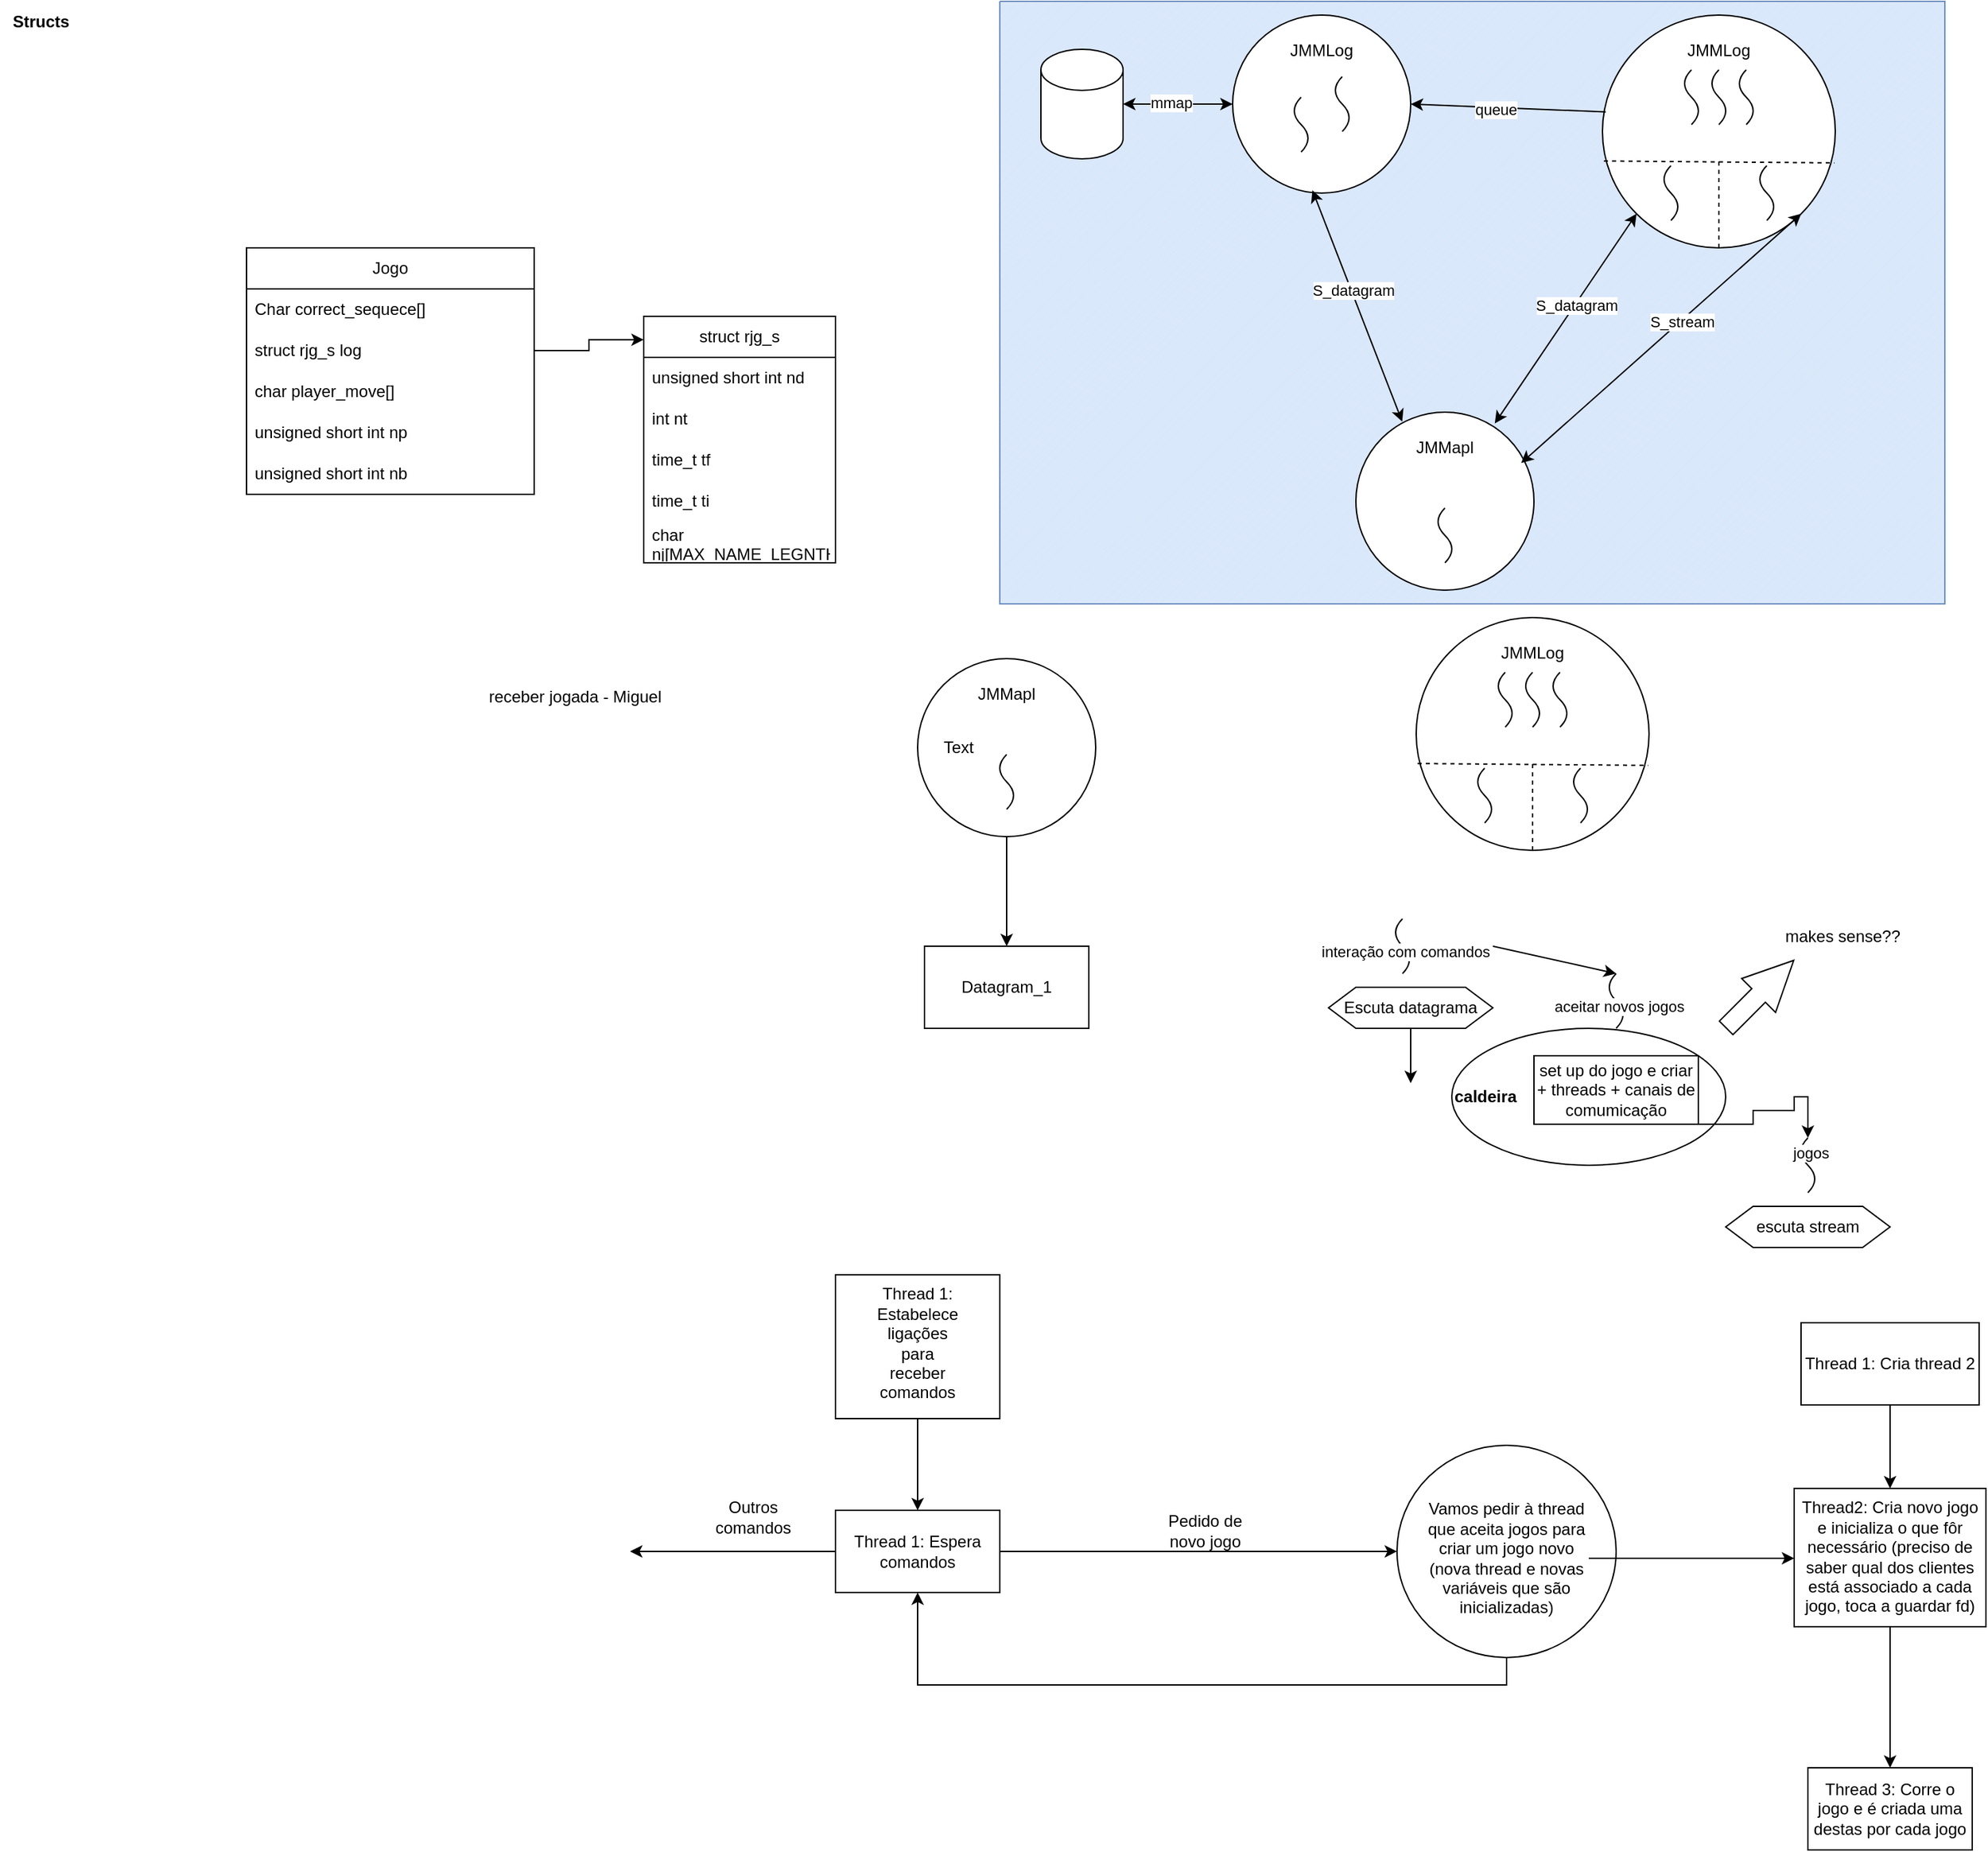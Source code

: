 <mxfile version="26.1.1">
  <diagram id="8d_Tv3xV8jHTPdsMeVaf" name="Page-1">
    <mxGraphModel dx="2261" dy="781" grid="1" gridSize="10" guides="1" tooltips="1" connect="1" arrows="1" fold="1" page="1" pageScale="1" pageWidth="827" pageHeight="1169" math="0" shadow="0">
      <root>
        <mxCell id="0" />
        <mxCell id="1" parent="0" />
        <mxCell id="Th-7SKPegKyFKUl-QJ56-34" value="" style="verticalLabelPosition=bottom;verticalAlign=top;html=1;shape=mxgraph.basic.patternFillRect;fillStyle=diag;step=5;fillStrokeWidth=0.2;fillStrokeColor=#dddddd;fillColor=#dae8fc;strokeColor=#6c8ebf;" parent="1" vertex="1">
          <mxGeometry x="-60" y="60" width="690" height="440" as="geometry" />
        </mxCell>
        <mxCell id="Th-7SKPegKyFKUl-QJ56-32" value="" style="group" parent="1" vertex="1" connectable="0">
          <mxGeometry x="380" y="70" width="170" height="170" as="geometry" />
        </mxCell>
        <mxCell id="Th-7SKPegKyFKUl-QJ56-6" value="JMMLog" style="ellipse;whiteSpace=wrap;html=1;aspect=fixed;verticalAlign=top;spacingTop=12;" parent="Th-7SKPegKyFKUl-QJ56-32" vertex="1">
          <mxGeometry width="170" height="170" as="geometry" />
        </mxCell>
        <mxCell id="Th-7SKPegKyFKUl-QJ56-7" value="" style="curved=1;endArrow=none;html=1;rounded=0;startFill=0;bendable=0;editable=1;movable=1;resizable=1;rotatable=1;deletable=1;locked=0;connectable=1;anchorPointDirection=0;" parent="Th-7SKPegKyFKUl-QJ56-32" edge="1">
          <mxGeometry width="50" height="50" relative="1" as="geometry">
            <mxPoint x="65" y="80" as="sourcePoint" />
            <mxPoint x="65" y="40" as="targetPoint" />
            <Array as="points">
              <mxPoint x="75" y="70" />
              <mxPoint x="55" y="50" />
            </Array>
          </mxGeometry>
        </mxCell>
        <mxCell id="Th-7SKPegKyFKUl-QJ56-10" value="" style="curved=1;endArrow=none;html=1;rounded=0;startFill=0;bendable=0;editable=1;movable=1;resizable=1;rotatable=1;deletable=1;locked=0;connectable=1;anchorPointDirection=0;" parent="Th-7SKPegKyFKUl-QJ56-32" edge="1">
          <mxGeometry width="50" height="50" relative="1" as="geometry">
            <mxPoint x="50" y="150" as="sourcePoint" />
            <mxPoint x="50" y="110" as="targetPoint" />
            <Array as="points">
              <mxPoint x="60" y="140" />
              <mxPoint x="40" y="120" />
            </Array>
          </mxGeometry>
        </mxCell>
        <mxCell id="Th-7SKPegKyFKUl-QJ56-12" value="" style="curved=1;endArrow=none;html=1;rounded=0;startFill=0;bendable=0;editable=1;movable=1;resizable=1;rotatable=1;deletable=1;locked=0;connectable=1;anchorPointDirection=0;" parent="Th-7SKPegKyFKUl-QJ56-32" edge="1">
          <mxGeometry width="50" height="50" relative="1" as="geometry">
            <mxPoint x="85" y="80" as="sourcePoint" />
            <mxPoint x="85" y="40" as="targetPoint" />
            <Array as="points">
              <mxPoint x="95" y="70" />
              <mxPoint x="75" y="50" />
            </Array>
          </mxGeometry>
        </mxCell>
        <mxCell id="Th-7SKPegKyFKUl-QJ56-13" value="" style="curved=1;endArrow=none;html=1;rounded=0;startFill=0;bendable=0;editable=1;movable=1;resizable=1;rotatable=1;deletable=1;locked=0;connectable=1;anchorPointDirection=0;" parent="Th-7SKPegKyFKUl-QJ56-32" edge="1">
          <mxGeometry width="50" height="50" relative="1" as="geometry">
            <mxPoint x="105" y="80" as="sourcePoint" />
            <mxPoint x="105" y="40" as="targetPoint" />
            <Array as="points">
              <mxPoint x="115" y="70" />
              <mxPoint x="95" y="50" />
            </Array>
          </mxGeometry>
        </mxCell>
        <mxCell id="Th-7SKPegKyFKUl-QJ56-14" value="" style="curved=1;endArrow=none;html=1;rounded=0;startFill=0;bendable=0;editable=1;movable=1;resizable=1;rotatable=1;deletable=1;locked=0;connectable=1;anchorPointDirection=0;" parent="Th-7SKPegKyFKUl-QJ56-32" edge="1">
          <mxGeometry width="50" height="50" relative="1" as="geometry">
            <mxPoint x="120" y="150" as="sourcePoint" />
            <mxPoint x="120" y="110" as="targetPoint" />
            <Array as="points">
              <mxPoint x="130" y="140" />
              <mxPoint x="110" y="120" />
            </Array>
          </mxGeometry>
        </mxCell>
        <mxCell id="Th-7SKPegKyFKUl-QJ56-15" value="" style="endArrow=none;dashed=1;html=1;rounded=0;entryX=0.996;entryY=0.635;entryDx=0;entryDy=0;entryPerimeter=0;exitX=0.006;exitY=0.627;exitDx=0;exitDy=0;exitPerimeter=0;" parent="Th-7SKPegKyFKUl-QJ56-32" source="Th-7SKPegKyFKUl-QJ56-6" target="Th-7SKPegKyFKUl-QJ56-6" edge="1">
          <mxGeometry width="50" height="50" relative="1" as="geometry">
            <mxPoint x="20" y="240" as="sourcePoint" />
            <mxPoint x="70" y="190" as="targetPoint" />
          </mxGeometry>
        </mxCell>
        <mxCell id="Th-7SKPegKyFKUl-QJ56-17" value="" style="endArrow=none;dashed=1;html=1;rounded=0;exitX=0.5;exitY=1;exitDx=0;exitDy=0;" parent="Th-7SKPegKyFKUl-QJ56-32" source="Th-7SKPegKyFKUl-QJ56-6" edge="1">
          <mxGeometry width="50" height="50" relative="1" as="geometry">
            <mxPoint x="20" y="240" as="sourcePoint" />
            <mxPoint x="85" y="107" as="targetPoint" />
          </mxGeometry>
        </mxCell>
        <mxCell id="Th-7SKPegKyFKUl-QJ56-8" value="" style="group" parent="1" vertex="1" connectable="0">
          <mxGeometry x="110" y="70" width="130" height="130" as="geometry" />
        </mxCell>
        <mxCell id="Th-7SKPegKyFKUl-QJ56-1" value="JMMLog" style="ellipse;whiteSpace=wrap;html=1;aspect=fixed;verticalAlign=top;spacingTop=12;" parent="Th-7SKPegKyFKUl-QJ56-8" vertex="1">
          <mxGeometry width="130" height="130" as="geometry" />
        </mxCell>
        <mxCell id="Th-7SKPegKyFKUl-QJ56-3" value="" style="curved=1;endArrow=none;html=1;rounded=0;startFill=0;bendable=0;editable=1;movable=1;resizable=1;rotatable=1;deletable=1;locked=0;connectable=1;anchorPointDirection=0;" parent="Th-7SKPegKyFKUl-QJ56-8" edge="1">
          <mxGeometry width="50" height="50" relative="1" as="geometry">
            <mxPoint x="80" y="85" as="sourcePoint" />
            <mxPoint x="80" y="45" as="targetPoint" />
            <Array as="points">
              <mxPoint x="90" y="75" />
              <mxPoint x="70" y="55" />
            </Array>
          </mxGeometry>
        </mxCell>
        <mxCell id="Th-7SKPegKyFKUl-QJ56-5" value="" style="curved=1;endArrow=none;html=1;rounded=0;startFill=0;bendable=0;editable=1;movable=1;resizable=1;rotatable=1;deletable=1;locked=0;connectable=1;anchorPointDirection=0;" parent="Th-7SKPegKyFKUl-QJ56-8" edge="1">
          <mxGeometry width="50" height="50" relative="1" as="geometry">
            <mxPoint x="50" y="100" as="sourcePoint" />
            <mxPoint x="50" y="60" as="targetPoint" />
            <Array as="points">
              <mxPoint x="60" y="90" />
              <mxPoint x="40" y="70" />
            </Array>
          </mxGeometry>
        </mxCell>
        <mxCell id="Th-7SKPegKyFKUl-QJ56-9" value="" style="group" parent="1" vertex="1" connectable="0">
          <mxGeometry x="200" y="360" width="130" height="130" as="geometry" />
        </mxCell>
        <mxCell id="Th-7SKPegKyFKUl-QJ56-2" value="JMMapl" style="ellipse;whiteSpace=wrap;html=1;aspect=fixed;verticalAlign=top;spacingTop=12;" parent="Th-7SKPegKyFKUl-QJ56-9" vertex="1">
          <mxGeometry width="130" height="130" as="geometry" />
        </mxCell>
        <mxCell id="Th-7SKPegKyFKUl-QJ56-4" value="" style="curved=1;endArrow=none;html=1;rounded=0;startFill=0;bendable=0;editable=1;movable=1;resizable=1;rotatable=1;deletable=1;locked=0;connectable=1;anchorPointDirection=0;" parent="Th-7SKPegKyFKUl-QJ56-9" edge="1">
          <mxGeometry width="50" height="50" relative="1" as="geometry">
            <mxPoint x="65" y="110" as="sourcePoint" />
            <mxPoint x="65" y="70" as="targetPoint" />
            <Array as="points">
              <mxPoint x="75" y="100" />
              <mxPoint x="55" y="80" />
            </Array>
          </mxGeometry>
        </mxCell>
        <mxCell id="Th-7SKPegKyFKUl-QJ56-19" value="" style="endArrow=classic;startArrow=classic;html=1;rounded=0;entryX=0;entryY=1;entryDx=0;entryDy=0;exitX=0.78;exitY=0.063;exitDx=0;exitDy=0;exitPerimeter=0;" parent="1" source="Th-7SKPegKyFKUl-QJ56-2" target="Th-7SKPegKyFKUl-QJ56-6" edge="1">
          <mxGeometry width="50" height="50" relative="1" as="geometry">
            <mxPoint x="430" y="270" as="sourcePoint" />
            <mxPoint x="480" y="220" as="targetPoint" />
          </mxGeometry>
        </mxCell>
        <mxCell id="Th-7SKPegKyFKUl-QJ56-20" value="S_datagram" style="edgeLabel;html=1;align=center;verticalAlign=middle;resizable=0;points=[];" parent="Th-7SKPegKyFKUl-QJ56-19" vertex="1" connectable="0">
          <mxGeometry x="0.139" y="-1" relative="1" as="geometry">
            <mxPoint as="offset" />
          </mxGeometry>
        </mxCell>
        <mxCell id="Th-7SKPegKyFKUl-QJ56-21" value="" style="endArrow=classic;startArrow=classic;html=1;rounded=0;entryX=1;entryY=1;entryDx=0;entryDy=0;exitX=0.928;exitY=0.286;exitDx=0;exitDy=0;exitPerimeter=0;" parent="1" source="Th-7SKPegKyFKUl-QJ56-2" target="Th-7SKPegKyFKUl-QJ56-6" edge="1">
          <mxGeometry width="50" height="50" relative="1" as="geometry">
            <mxPoint x="350" y="403" as="sourcePoint" />
            <mxPoint x="484" y="210" as="targetPoint" />
          </mxGeometry>
        </mxCell>
        <mxCell id="Th-7SKPegKyFKUl-QJ56-22" value="S_stream" style="edgeLabel;html=1;align=center;verticalAlign=middle;resizable=0;points=[];" parent="Th-7SKPegKyFKUl-QJ56-21" vertex="1" connectable="0">
          <mxGeometry x="0.139" y="-1" relative="1" as="geometry">
            <mxPoint as="offset" />
          </mxGeometry>
        </mxCell>
        <mxCell id="Th-7SKPegKyFKUl-QJ56-23" value="" style="endArrow=classic;startArrow=classic;html=1;rounded=0;entryX=0.448;entryY=0.984;entryDx=0;entryDy=0;exitX=0.26;exitY=0.053;exitDx=0;exitDy=0;exitPerimeter=0;entryPerimeter=0;" parent="1" source="Th-7SKPegKyFKUl-QJ56-2" target="Th-7SKPegKyFKUl-QJ56-1" edge="1">
          <mxGeometry width="50" height="50" relative="1" as="geometry">
            <mxPoint x="311" y="378" as="sourcePoint" />
            <mxPoint x="445" y="185" as="targetPoint" />
          </mxGeometry>
        </mxCell>
        <mxCell id="Th-7SKPegKyFKUl-QJ56-24" value="S_datagram" style="edgeLabel;html=1;align=center;verticalAlign=middle;resizable=0;points=[];" parent="Th-7SKPegKyFKUl-QJ56-23" vertex="1" connectable="0">
          <mxGeometry x="0.139" y="-1" relative="1" as="geometry">
            <mxPoint as="offset" />
          </mxGeometry>
        </mxCell>
        <mxCell id="Th-7SKPegKyFKUl-QJ56-25" value="" style="endArrow=classic;html=1;rounded=0;entryX=1;entryY=0.5;entryDx=0;entryDy=0;exitX=0.014;exitY=0.416;exitDx=0;exitDy=0;exitPerimeter=0;" parent="1" source="Th-7SKPegKyFKUl-QJ56-6" target="Th-7SKPegKyFKUl-QJ56-1" edge="1">
          <mxGeometry width="50" height="50" relative="1" as="geometry">
            <mxPoint x="430" y="270" as="sourcePoint" />
            <mxPoint x="480" y="220" as="targetPoint" />
          </mxGeometry>
        </mxCell>
        <mxCell id="Th-7SKPegKyFKUl-QJ56-26" value="queue" style="edgeLabel;html=1;align=center;verticalAlign=middle;resizable=0;points=[];" parent="Th-7SKPegKyFKUl-QJ56-25" vertex="1" connectable="0">
          <mxGeometry x="0.131" y="1" relative="1" as="geometry">
            <mxPoint as="offset" />
          </mxGeometry>
        </mxCell>
        <mxCell id="Th-7SKPegKyFKUl-QJ56-27" value="" style="shape=cylinder3;whiteSpace=wrap;html=1;boundedLbl=1;backgroundOutline=1;size=15;" parent="1" vertex="1">
          <mxGeometry x="-30" y="95" width="60" height="80" as="geometry" />
        </mxCell>
        <mxCell id="Th-7SKPegKyFKUl-QJ56-28" value="" style="endArrow=classic;startArrow=classic;html=1;rounded=0;entryX=1;entryY=0.5;entryDx=0;entryDy=0;exitX=0;exitY=0.5;exitDx=0;exitDy=0;entryPerimeter=0;" parent="1" source="Th-7SKPegKyFKUl-QJ56-1" target="Th-7SKPegKyFKUl-QJ56-27" edge="1">
          <mxGeometry width="50" height="50" relative="1" as="geometry">
            <mxPoint x="244" y="377" as="sourcePoint" />
            <mxPoint x="178" y="208" as="targetPoint" />
          </mxGeometry>
        </mxCell>
        <mxCell id="Th-7SKPegKyFKUl-QJ56-29" value="mmap" style="edgeLabel;html=1;align=center;verticalAlign=middle;resizable=0;points=[];" parent="Th-7SKPegKyFKUl-QJ56-28" vertex="1" connectable="0">
          <mxGeometry x="0.139" y="-1" relative="1" as="geometry">
            <mxPoint as="offset" />
          </mxGeometry>
        </mxCell>
        <mxCell id="Th-7SKPegKyFKUl-QJ56-35" value="" style="group" parent="1" vertex="1" connectable="0">
          <mxGeometry x="-120" y="540" width="130" height="130" as="geometry" />
        </mxCell>
        <mxCell id="Th-7SKPegKyFKUl-QJ56-36" value="JMMapl" style="ellipse;whiteSpace=wrap;html=1;aspect=fixed;verticalAlign=top;spacingTop=12;" parent="Th-7SKPegKyFKUl-QJ56-35" vertex="1">
          <mxGeometry width="130" height="130" as="geometry" />
        </mxCell>
        <mxCell id="Th-7SKPegKyFKUl-QJ56-37" value="" style="curved=1;endArrow=none;html=1;rounded=0;startFill=0;bendable=0;editable=1;movable=1;resizable=1;rotatable=1;deletable=1;locked=0;connectable=1;anchorPointDirection=0;" parent="Th-7SKPegKyFKUl-QJ56-35" edge="1">
          <mxGeometry width="50" height="50" relative="1" as="geometry">
            <mxPoint x="65" y="110" as="sourcePoint" />
            <mxPoint x="65" y="70" as="targetPoint" />
            <Array as="points">
              <mxPoint x="75" y="100" />
              <mxPoint x="55" y="80" />
            </Array>
          </mxGeometry>
        </mxCell>
        <mxCell id="Th-7SKPegKyFKUl-QJ56-38" value="Datagram_1" style="rounded=0;whiteSpace=wrap;html=1;" parent="1" vertex="1">
          <mxGeometry x="-115" y="750" width="120" height="60" as="geometry" />
        </mxCell>
        <mxCell id="Th-7SKPegKyFKUl-QJ56-39" style="edgeStyle=orthogonalEdgeStyle;rounded=0;orthogonalLoop=1;jettySize=auto;html=1;entryX=0.5;entryY=0;entryDx=0;entryDy=0;" parent="1" source="Th-7SKPegKyFKUl-QJ56-36" target="Th-7SKPegKyFKUl-QJ56-38" edge="1">
          <mxGeometry relative="1" as="geometry" />
        </mxCell>
        <mxCell id="HVZy2vT5VocTmCp-7T6i-1" value="Jogo" style="swimlane;fontStyle=0;childLayout=stackLayout;horizontal=1;startSize=30;horizontalStack=0;resizeParent=1;resizeParentMax=0;resizeLast=0;collapsible=1;marginBottom=0;whiteSpace=wrap;html=1;" parent="1" vertex="1">
          <mxGeometry x="-610" y="240" width="210" height="180" as="geometry" />
        </mxCell>
        <mxCell id="HVZy2vT5VocTmCp-7T6i-2" value="Char correct_sequece[]" style="text;strokeColor=none;fillColor=none;align=left;verticalAlign=middle;spacingLeft=4;spacingRight=4;overflow=hidden;points=[[0,0.5],[1,0.5]];portConstraint=eastwest;rotatable=0;whiteSpace=wrap;html=1;" parent="HVZy2vT5VocTmCp-7T6i-1" vertex="1">
          <mxGeometry y="30" width="210" height="30" as="geometry" />
        </mxCell>
        <mxCell id="HVZy2vT5VocTmCp-7T6i-39" value="&lt;span style=&quot;text-align: center;&quot;&gt;struct rjg_s log&lt;/span&gt;" style="text;strokeColor=none;fillColor=none;align=left;verticalAlign=middle;spacingLeft=4;spacingRight=4;overflow=hidden;points=[[0,0.5],[1,0.5]];portConstraint=eastwest;rotatable=0;whiteSpace=wrap;html=1;" parent="HVZy2vT5VocTmCp-7T6i-1" vertex="1">
          <mxGeometry y="60" width="210" height="30" as="geometry" />
        </mxCell>
        <mxCell id="HVZy2vT5VocTmCp-7T6i-42" value="char player_move[]" style="text;strokeColor=none;fillColor=none;align=left;verticalAlign=middle;spacingLeft=4;spacingRight=4;overflow=hidden;points=[[0,0.5],[1,0.5]];portConstraint=eastwest;rotatable=0;whiteSpace=wrap;html=1;" parent="HVZy2vT5VocTmCp-7T6i-1" vertex="1">
          <mxGeometry y="90" width="210" height="30" as="geometry" />
        </mxCell>
        <mxCell id="HVZy2vT5VocTmCp-7T6i-43" value="unsigned short int np" style="text;strokeColor=none;fillColor=none;align=left;verticalAlign=middle;spacingLeft=4;spacingRight=4;overflow=hidden;points=[[0,0.5],[1,0.5]];portConstraint=eastwest;rotatable=0;whiteSpace=wrap;html=1;" parent="HVZy2vT5VocTmCp-7T6i-1" vertex="1">
          <mxGeometry y="120" width="210" height="30" as="geometry" />
        </mxCell>
        <mxCell id="HVZy2vT5VocTmCp-7T6i-44" value="unsigned short int nb" style="text;strokeColor=none;fillColor=none;align=left;verticalAlign=middle;spacingLeft=4;spacingRight=4;overflow=hidden;points=[[0,0.5],[1,0.5]];portConstraint=eastwest;rotatable=0;whiteSpace=wrap;html=1;" parent="HVZy2vT5VocTmCp-7T6i-1" vertex="1">
          <mxGeometry y="150" width="210" height="30" as="geometry" />
        </mxCell>
        <mxCell id="HVZy2vT5VocTmCp-7T6i-35" value="struct rjg_s" style="swimlane;fontStyle=0;childLayout=stackLayout;horizontal=1;startSize=30;horizontalStack=0;resizeParent=1;resizeParentMax=0;resizeLast=0;collapsible=1;marginBottom=0;whiteSpace=wrap;html=1;" parent="1" vertex="1">
          <mxGeometry x="-320" y="290" width="140" height="180" as="geometry" />
        </mxCell>
        <mxCell id="HVZy2vT5VocTmCp-7T6i-3" value="unsigned short int nd" style="text;strokeColor=none;fillColor=none;align=left;verticalAlign=middle;spacingLeft=4;spacingRight=4;overflow=hidden;points=[[0,0.5],[1,0.5]];portConstraint=eastwest;rotatable=0;whiteSpace=wrap;html=1;" parent="HVZy2vT5VocTmCp-7T6i-35" vertex="1">
          <mxGeometry y="30" width="140" height="30" as="geometry" />
        </mxCell>
        <mxCell id="HVZy2vT5VocTmCp-7T6i-34" value="int nt" style="text;strokeColor=none;fillColor=none;align=left;verticalAlign=middle;spacingLeft=4;spacingRight=4;overflow=hidden;points=[[0,0.5],[1,0.5]];portConstraint=eastwest;rotatable=0;whiteSpace=wrap;html=1;" parent="HVZy2vT5VocTmCp-7T6i-35" vertex="1">
          <mxGeometry y="60" width="140" height="30" as="geometry" />
        </mxCell>
        <mxCell id="HVZy2vT5VocTmCp-7T6i-33" value="time_t tf" style="text;strokeColor=none;fillColor=none;align=left;verticalAlign=middle;spacingLeft=4;spacingRight=4;overflow=hidden;points=[[0,0.5],[1,0.5]];portConstraint=eastwest;rotatable=0;whiteSpace=wrap;html=1;" parent="HVZy2vT5VocTmCp-7T6i-35" vertex="1">
          <mxGeometry y="90" width="140" height="30" as="geometry" />
        </mxCell>
        <mxCell id="HVZy2vT5VocTmCp-7T6i-32" value="time_t ti" style="text;strokeColor=none;fillColor=none;align=left;verticalAlign=middle;spacingLeft=4;spacingRight=4;overflow=hidden;points=[[0,0.5],[1,0.5]];portConstraint=eastwest;rotatable=0;whiteSpace=wrap;html=1;" parent="HVZy2vT5VocTmCp-7T6i-35" vertex="1">
          <mxGeometry y="120" width="140" height="30" as="geometry" />
        </mxCell>
        <mxCell id="HVZy2vT5VocTmCp-7T6i-4" value="char nj[MAX_NAME_LEGNTH]" style="text;strokeColor=none;fillColor=none;align=left;verticalAlign=middle;spacingLeft=4;spacingRight=4;overflow=hidden;points=[[0,0.5],[1,0.5]];portConstraint=eastwest;rotatable=0;whiteSpace=wrap;html=1;" parent="HVZy2vT5VocTmCp-7T6i-35" vertex="1">
          <mxGeometry y="150" width="140" height="30" as="geometry" />
        </mxCell>
        <mxCell id="HVZy2vT5VocTmCp-7T6i-40" style="edgeStyle=orthogonalEdgeStyle;rounded=0;orthogonalLoop=1;jettySize=auto;html=1;entryX=0;entryY=0.095;entryDx=0;entryDy=0;entryPerimeter=0;" parent="1" source="HVZy2vT5VocTmCp-7T6i-39" target="HVZy2vT5VocTmCp-7T6i-35" edge="1">
          <mxGeometry relative="1" as="geometry" />
        </mxCell>
        <mxCell id="HVZy2vT5VocTmCp-7T6i-45" value="&lt;b&gt;Structs&lt;/b&gt;" style="text;html=1;align=center;verticalAlign=middle;whiteSpace=wrap;rounded=0;" parent="1" vertex="1">
          <mxGeometry x="-790" y="60" width="60" height="30" as="geometry" />
        </mxCell>
        <mxCell id="HVZy2vT5VocTmCp-7T6i-46" value="" style="group" parent="1" vertex="1" connectable="0">
          <mxGeometry x="244" y="510" width="170" height="170" as="geometry" />
        </mxCell>
        <mxCell id="HVZy2vT5VocTmCp-7T6i-47" value="JMMLog" style="ellipse;whiteSpace=wrap;html=1;aspect=fixed;verticalAlign=top;spacingTop=12;" parent="HVZy2vT5VocTmCp-7T6i-46" vertex="1">
          <mxGeometry width="170" height="170" as="geometry" />
        </mxCell>
        <mxCell id="HVZy2vT5VocTmCp-7T6i-48" value="" style="curved=1;endArrow=none;html=1;rounded=0;startFill=0;bendable=0;editable=1;movable=1;resizable=1;rotatable=1;deletable=1;locked=0;connectable=1;anchorPointDirection=0;" parent="HVZy2vT5VocTmCp-7T6i-46" edge="1">
          <mxGeometry width="50" height="50" relative="1" as="geometry">
            <mxPoint x="65" y="80" as="sourcePoint" />
            <mxPoint x="65" y="40" as="targetPoint" />
            <Array as="points">
              <mxPoint x="75" y="70" />
              <mxPoint x="55" y="50" />
            </Array>
          </mxGeometry>
        </mxCell>
        <mxCell id="HVZy2vT5VocTmCp-7T6i-49" value="" style="curved=1;endArrow=none;html=1;rounded=0;startFill=0;bendable=0;editable=1;movable=1;resizable=1;rotatable=1;deletable=1;locked=0;connectable=1;anchorPointDirection=0;" parent="HVZy2vT5VocTmCp-7T6i-46" edge="1">
          <mxGeometry width="50" height="50" relative="1" as="geometry">
            <mxPoint x="50" y="150" as="sourcePoint" />
            <mxPoint x="50" y="110" as="targetPoint" />
            <Array as="points">
              <mxPoint x="60" y="140" />
              <mxPoint x="40" y="120" />
            </Array>
          </mxGeometry>
        </mxCell>
        <mxCell id="HVZy2vT5VocTmCp-7T6i-50" value="" style="curved=1;endArrow=none;html=1;rounded=0;startFill=0;bendable=0;editable=1;movable=1;resizable=1;rotatable=1;deletable=1;locked=0;connectable=1;anchorPointDirection=0;" parent="HVZy2vT5VocTmCp-7T6i-46" edge="1">
          <mxGeometry width="50" height="50" relative="1" as="geometry">
            <mxPoint x="85" y="80" as="sourcePoint" />
            <mxPoint x="85" y="40" as="targetPoint" />
            <Array as="points">
              <mxPoint x="95" y="70" />
              <mxPoint x="75" y="50" />
            </Array>
          </mxGeometry>
        </mxCell>
        <mxCell id="HVZy2vT5VocTmCp-7T6i-51" value="" style="curved=1;endArrow=none;html=1;rounded=0;startFill=0;bendable=0;editable=1;movable=1;resizable=1;rotatable=1;deletable=1;locked=0;connectable=1;anchorPointDirection=0;" parent="HVZy2vT5VocTmCp-7T6i-46" edge="1">
          <mxGeometry width="50" height="50" relative="1" as="geometry">
            <mxPoint x="105" y="80" as="sourcePoint" />
            <mxPoint x="105" y="40" as="targetPoint" />
            <Array as="points">
              <mxPoint x="115" y="70" />
              <mxPoint x="95" y="50" />
            </Array>
          </mxGeometry>
        </mxCell>
        <mxCell id="HVZy2vT5VocTmCp-7T6i-52" value="" style="curved=1;endArrow=none;html=1;rounded=0;startFill=0;bendable=0;editable=1;movable=1;resizable=1;rotatable=1;deletable=1;locked=0;connectable=1;anchorPointDirection=0;" parent="HVZy2vT5VocTmCp-7T6i-46" edge="1">
          <mxGeometry width="50" height="50" relative="1" as="geometry">
            <mxPoint x="120" y="150" as="sourcePoint" />
            <mxPoint x="120" y="110" as="targetPoint" />
            <Array as="points">
              <mxPoint x="130" y="140" />
              <mxPoint x="110" y="120" />
            </Array>
          </mxGeometry>
        </mxCell>
        <mxCell id="HVZy2vT5VocTmCp-7T6i-53" value="" style="endArrow=none;dashed=1;html=1;rounded=0;entryX=0.996;entryY=0.635;entryDx=0;entryDy=0;entryPerimeter=0;exitX=0.006;exitY=0.627;exitDx=0;exitDy=0;exitPerimeter=0;" parent="HVZy2vT5VocTmCp-7T6i-46" source="HVZy2vT5VocTmCp-7T6i-47" target="HVZy2vT5VocTmCp-7T6i-47" edge="1">
          <mxGeometry width="50" height="50" relative="1" as="geometry">
            <mxPoint x="20" y="240" as="sourcePoint" />
            <mxPoint x="70" y="190" as="targetPoint" />
          </mxGeometry>
        </mxCell>
        <mxCell id="HVZy2vT5VocTmCp-7T6i-54" value="" style="endArrow=none;dashed=1;html=1;rounded=0;exitX=0.5;exitY=1;exitDx=0;exitDy=0;" parent="HVZy2vT5VocTmCp-7T6i-46" source="HVZy2vT5VocTmCp-7T6i-47" edge="1">
          <mxGeometry width="50" height="50" relative="1" as="geometry">
            <mxPoint x="20" y="240" as="sourcePoint" />
            <mxPoint x="85" y="107" as="targetPoint" />
          </mxGeometry>
        </mxCell>
        <mxCell id="HVZy2vT5VocTmCp-7T6i-58" value="" style="curved=1;endArrow=none;html=1;rounded=0;startFill=0;bendable=0;editable=1;movable=1;resizable=1;rotatable=1;deletable=1;locked=0;connectable=1;anchorPointDirection=0;" parent="1" edge="1">
          <mxGeometry width="50" height="50" relative="1" as="geometry">
            <mxPoint x="234" y="770" as="sourcePoint" />
            <mxPoint x="234" y="730" as="targetPoint" />
            <Array as="points">
              <mxPoint x="244" y="760" />
              <mxPoint x="224" y="740" />
            </Array>
          </mxGeometry>
        </mxCell>
        <mxCell id="HVZy2vT5VocTmCp-7T6i-59" value="interação com comandos" style="edgeLabel;html=1;align=center;verticalAlign=middle;resizable=0;points=[];" parent="HVZy2vT5VocTmCp-7T6i-58" vertex="1" connectable="0">
          <mxGeometry x="-0.134" y="1" relative="1" as="geometry">
            <mxPoint as="offset" />
          </mxGeometry>
        </mxCell>
        <mxCell id="HVZy2vT5VocTmCp-7T6i-61" style="edgeStyle=orthogonalEdgeStyle;rounded=0;orthogonalLoop=1;jettySize=auto;html=1;" parent="1" source="HVZy2vT5VocTmCp-7T6i-60" edge="1">
          <mxGeometry relative="1" as="geometry">
            <mxPoint x="240" y="850" as="targetPoint" />
          </mxGeometry>
        </mxCell>
        <mxCell id="HVZy2vT5VocTmCp-7T6i-60" value="Escuta datagrama" style="shape=hexagon;perimeter=hexagonPerimeter2;whiteSpace=wrap;html=1;fixedSize=1;" parent="1" vertex="1">
          <mxGeometry x="180" y="780" width="120" height="30" as="geometry" />
        </mxCell>
        <mxCell id="HVZy2vT5VocTmCp-7T6i-62" value="" style="curved=1;endArrow=none;html=1;rounded=0;startFill=0;bendable=0;editable=1;movable=1;resizable=1;rotatable=1;deletable=1;locked=0;connectable=1;anchorPointDirection=0;" parent="1" edge="1">
          <mxGeometry width="50" height="50" relative="1" as="geometry">
            <mxPoint x="390" y="810" as="sourcePoint" />
            <mxPoint x="390" y="770" as="targetPoint" />
            <Array as="points">
              <mxPoint x="400" y="800" />
              <mxPoint x="380" y="780" />
            </Array>
          </mxGeometry>
        </mxCell>
        <mxCell id="HVZy2vT5VocTmCp-7T6i-63" value="aceitar novos jogos" style="edgeLabel;html=1;align=center;verticalAlign=middle;resizable=0;points=[];" parent="HVZy2vT5VocTmCp-7T6i-62" vertex="1" connectable="0">
          <mxGeometry x="-0.134" y="1" relative="1" as="geometry">
            <mxPoint as="offset" />
          </mxGeometry>
        </mxCell>
        <mxCell id="HVZy2vT5VocTmCp-7T6i-64" value="" style="endArrow=classic;html=1;rounded=0;" parent="1" edge="1">
          <mxGeometry width="50" height="50" relative="1" as="geometry">
            <mxPoint x="300" y="750" as="sourcePoint" />
            <mxPoint x="390" y="770" as="targetPoint" />
          </mxGeometry>
        </mxCell>
        <mxCell id="HVZy2vT5VocTmCp-7T6i-68" style="edgeStyle=orthogonalEdgeStyle;rounded=0;orthogonalLoop=1;jettySize=auto;html=1;" parent="1" source="HVZy2vT5VocTmCp-7T6i-65" edge="1">
          <mxGeometry relative="1" as="geometry">
            <mxPoint x="530" y="890" as="targetPoint" />
            <Array as="points">
              <mxPoint x="390" y="880" />
              <mxPoint x="490" y="880" />
              <mxPoint x="490" y="870" />
              <mxPoint x="520" y="870" />
              <mxPoint x="520" y="860" />
              <mxPoint x="530" y="860" />
            </Array>
          </mxGeometry>
        </mxCell>
        <mxCell id="HVZy2vT5VocTmCp-7T6i-65" value="set up do jogo e criar + threads + canais de comumicação" style="rounded=0;whiteSpace=wrap;html=1;" parent="1" vertex="1">
          <mxGeometry x="330" y="830" width="120" height="50" as="geometry" />
        </mxCell>
        <mxCell id="HVZy2vT5VocTmCp-7T6i-66" value="" style="curved=1;endArrow=none;html=1;rounded=0;startFill=0;bendable=0;editable=1;movable=1;resizable=1;rotatable=1;deletable=1;locked=0;connectable=1;anchorPointDirection=0;" parent="1" edge="1">
          <mxGeometry width="50" height="50" relative="1" as="geometry">
            <mxPoint x="530" y="930" as="sourcePoint" />
            <mxPoint x="530" y="890" as="targetPoint" />
            <Array as="points">
              <mxPoint x="540" y="920" />
              <mxPoint x="520" y="900" />
            </Array>
          </mxGeometry>
        </mxCell>
        <mxCell id="HVZy2vT5VocTmCp-7T6i-67" value="jogos" style="edgeLabel;html=1;align=center;verticalAlign=middle;resizable=0;points=[];" parent="HVZy2vT5VocTmCp-7T6i-66" vertex="1" connectable="0">
          <mxGeometry x="-0.134" y="1" relative="1" as="geometry">
            <mxPoint y="-13" as="offset" />
          </mxGeometry>
        </mxCell>
        <mxCell id="HVZy2vT5VocTmCp-7T6i-69" value="escuta stream" style="shape=hexagon;perimeter=hexagonPerimeter2;whiteSpace=wrap;html=1;fixedSize=1;" parent="1" vertex="1">
          <mxGeometry x="470" y="940" width="120" height="30" as="geometry" />
        </mxCell>
        <mxCell id="HVZy2vT5VocTmCp-7T6i-70" value="" style="shape=flexArrow;endArrow=classic;html=1;rounded=0;width=14;endSize=11.75;" parent="1" edge="1">
          <mxGeometry width="50" height="50" relative="1" as="geometry">
            <mxPoint x="470" y="810" as="sourcePoint" />
            <mxPoint x="520" y="760" as="targetPoint" />
          </mxGeometry>
        </mxCell>
        <mxCell id="HVZy2vT5VocTmCp-7T6i-71" value="makes sense??" style="text;html=1;align=center;verticalAlign=middle;resizable=0;points=[];autosize=1;strokeColor=none;fillColor=none;" parent="1" vertex="1">
          <mxGeometry x="500" y="728" width="110" height="30" as="geometry" />
        </mxCell>
        <mxCell id="HVZy2vT5VocTmCp-7T6i-72" value="Text" style="text;html=1;align=center;verticalAlign=middle;whiteSpace=wrap;rounded=0;" parent="1" vertex="1">
          <mxGeometry x="-120" y="590" width="60" height="30" as="geometry" />
        </mxCell>
        <mxCell id="HVZy2vT5VocTmCp-7T6i-73" value="receber jogada - Miguel&lt;div&gt;&lt;br&gt;&lt;/div&gt;" style="text;html=1;align=center;verticalAlign=middle;whiteSpace=wrap;rounded=0;" parent="1" vertex="1">
          <mxGeometry x="-450" y="560" width="160" height="30" as="geometry" />
        </mxCell>
        <mxCell id="HVZy2vT5VocTmCp-7T6i-74" value="&lt;b&gt;caldeira&lt;/b&gt;" style="ellipse;whiteSpace=wrap;html=1;fillColor=none;align=left;" parent="1" vertex="1">
          <mxGeometry x="270" y="810" width="200" height="100" as="geometry" />
        </mxCell>
        <mxCell id="n_w2t4fLf4rySCo6PCcj-6" value="Pedido de novo jogo" style="text;html=1;align=center;verticalAlign=middle;whiteSpace=wrap;rounded=0;" vertex="1" parent="1">
          <mxGeometry x="60" y="1161.97" width="60" height="30" as="geometry" />
        </mxCell>
        <mxCell id="n_w2t4fLf4rySCo6PCcj-18" style="edgeStyle=orthogonalEdgeStyle;rounded=0;orthogonalLoop=1;jettySize=auto;html=1;exitX=0.5;exitY=1;exitDx=0;exitDy=0;entryX=0.5;entryY=1;entryDx=0;entryDy=0;" edge="1" parent="1" source="n_w2t4fLf4rySCo6PCcj-7" target="n_w2t4fLf4rySCo6PCcj-15">
          <mxGeometry relative="1" as="geometry" />
        </mxCell>
        <mxCell id="n_w2t4fLf4rySCo6PCcj-7" value="" style="ellipse;whiteSpace=wrap;html=1;" vertex="1" parent="1">
          <mxGeometry x="230" y="1114.47" width="160" height="155" as="geometry" />
        </mxCell>
        <mxCell id="n_w2t4fLf4rySCo6PCcj-9" style="edgeStyle=orthogonalEdgeStyle;rounded=0;orthogonalLoop=1;jettySize=auto;html=1;" edge="1" parent="1" source="n_w2t4fLf4rySCo6PCcj-8">
          <mxGeometry relative="1" as="geometry">
            <mxPoint x="520" y="1197" as="targetPoint" />
          </mxGeometry>
        </mxCell>
        <mxCell id="n_w2t4fLf4rySCo6PCcj-8" value="Vamos pedir à thread que aceita jogos para criar um jogo novo (nova thread e novas variáveis que são inicializadas)" style="text;html=1;align=center;verticalAlign=middle;whiteSpace=wrap;rounded=0;" vertex="1" parent="1">
          <mxGeometry x="250" y="1181.97" width="120" height="30" as="geometry" />
        </mxCell>
        <mxCell id="n_w2t4fLf4rySCo6PCcj-25" style="edgeStyle=orthogonalEdgeStyle;rounded=0;orthogonalLoop=1;jettySize=auto;html=1;" edge="1" parent="1" source="n_w2t4fLf4rySCo6PCcj-10">
          <mxGeometry relative="1" as="geometry">
            <mxPoint x="590" y="1350" as="targetPoint" />
          </mxGeometry>
        </mxCell>
        <mxCell id="n_w2t4fLf4rySCo6PCcj-10" value="Thread2: Cria novo jogo e inicializa o que fôr necessário (preciso de saber qual dos clientes está associado a cada jogo, toca a guardar fd)" style="rounded=0;whiteSpace=wrap;html=1;" vertex="1" parent="1">
          <mxGeometry x="520" y="1145.97" width="140" height="101" as="geometry" />
        </mxCell>
        <mxCell id="n_w2t4fLf4rySCo6PCcj-16" style="edgeStyle=orthogonalEdgeStyle;rounded=0;orthogonalLoop=1;jettySize=auto;html=1;exitX=0.5;exitY=1;exitDx=0;exitDy=0;entryX=0.5;entryY=0;entryDx=0;entryDy=0;" edge="1" parent="1" source="n_w2t4fLf4rySCo6PCcj-13" target="n_w2t4fLf4rySCo6PCcj-15">
          <mxGeometry relative="1" as="geometry" />
        </mxCell>
        <mxCell id="n_w2t4fLf4rySCo6PCcj-13" value="" style="rounded=0;whiteSpace=wrap;html=1;" vertex="1" parent="1">
          <mxGeometry x="-180" y="990" width="120" height="105" as="geometry" />
        </mxCell>
        <mxCell id="n_w2t4fLf4rySCo6PCcj-14" value="Thread 1: Estabelece ligações para receber comandos" style="text;html=1;align=center;verticalAlign=middle;whiteSpace=wrap;rounded=0;" vertex="1" parent="1">
          <mxGeometry x="-150" y="1025" width="60" height="30" as="geometry" />
        </mxCell>
        <mxCell id="n_w2t4fLf4rySCo6PCcj-17" style="edgeStyle=orthogonalEdgeStyle;rounded=0;orthogonalLoop=1;jettySize=auto;html=1;exitX=1;exitY=0.5;exitDx=0;exitDy=0;entryX=0;entryY=0.5;entryDx=0;entryDy=0;" edge="1" parent="1" source="n_w2t4fLf4rySCo6PCcj-15" target="n_w2t4fLf4rySCo6PCcj-7">
          <mxGeometry relative="1" as="geometry" />
        </mxCell>
        <mxCell id="n_w2t4fLf4rySCo6PCcj-21" style="edgeStyle=orthogonalEdgeStyle;rounded=0;orthogonalLoop=1;jettySize=auto;html=1;exitX=0;exitY=0.5;exitDx=0;exitDy=0;" edge="1" parent="1" source="n_w2t4fLf4rySCo6PCcj-15">
          <mxGeometry relative="1" as="geometry">
            <mxPoint x="-330" y="1192" as="targetPoint" />
          </mxGeometry>
        </mxCell>
        <mxCell id="n_w2t4fLf4rySCo6PCcj-15" value="Thread 1: Espera comandos" style="rounded=0;whiteSpace=wrap;html=1;" vertex="1" parent="1">
          <mxGeometry x="-180" y="1161.97" width="120" height="60" as="geometry" />
        </mxCell>
        <mxCell id="n_w2t4fLf4rySCo6PCcj-20" value="Outros comandos" style="text;html=1;align=center;verticalAlign=middle;whiteSpace=wrap;rounded=0;" vertex="1" parent="1">
          <mxGeometry x="-270" y="1151.97" width="60" height="30" as="geometry" />
        </mxCell>
        <mxCell id="n_w2t4fLf4rySCo6PCcj-24" style="edgeStyle=orthogonalEdgeStyle;rounded=0;orthogonalLoop=1;jettySize=auto;html=1;entryX=0.5;entryY=0;entryDx=0;entryDy=0;" edge="1" parent="1" source="n_w2t4fLf4rySCo6PCcj-23" target="n_w2t4fLf4rySCo6PCcj-10">
          <mxGeometry relative="1" as="geometry" />
        </mxCell>
        <mxCell id="n_w2t4fLf4rySCo6PCcj-23" value="Thread 1: Cria thread 2" style="rounded=0;whiteSpace=wrap;html=1;" vertex="1" parent="1">
          <mxGeometry x="525" y="1025" width="130" height="60" as="geometry" />
        </mxCell>
        <mxCell id="n_w2t4fLf4rySCo6PCcj-26" value="Thread 3: Corre o jogo e é criada uma destas por cada jogo" style="rounded=0;whiteSpace=wrap;html=1;" vertex="1" parent="1">
          <mxGeometry x="530" y="1350" width="120" height="60" as="geometry" />
        </mxCell>
      </root>
    </mxGraphModel>
  </diagram>
</mxfile>
